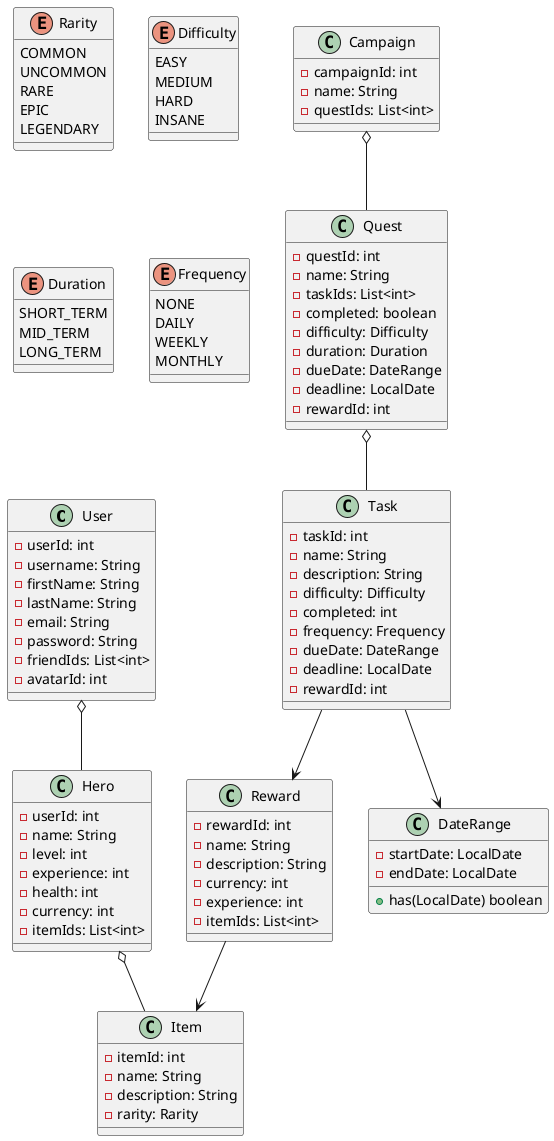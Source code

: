 @startuml

class User {
    -userId: int
    -username: String
    -firstName: String
    -lastName: String
    -email: String
    -password: String
    -friendIds: List<int>
    -avatarId: int
}

class Hero {
    -userId: int
    -name: String
    -level: int
    -experience: int
    -health: int
    -currency: int
    -itemIds: List<int>
}

class Task {
    -taskId: int
    -name: String
    -description: String
    -difficulty: Difficulty
    -completed: int
    -frequency: Frequency
    -dueDate: DateRange
    -deadline: LocalDate
    -rewardId: int
}

class Quest {
    -questId: int
    -name: String
    -taskIds: List<int>
    -completed: boolean
    -difficulty: Difficulty
    -duration: Duration
    -dueDate: DateRange
    -deadline: LocalDate
    -rewardId: int
}

class Campaign {
    -campaignId: int
    -name: String
    -questIds: List<int>
}

class Item {
    -itemId: int
    -name: String
    -description: String
    -rarity: Rarity
}

class Reward {
    -rewardId: int
    -name: String
    -description: String
    -currency: int
    -experience: int
    -itemIds: List<int>
}

enum Rarity {
    COMMON
    UNCOMMON
    RARE
    EPIC
    LEGENDARY
}

enum Difficulty {
    EASY
    MEDIUM
    HARD
    INSANE
}

enum Duration {
    SHORT_TERM
    MID_TERM
    LONG_TERM
}

enum Frequency {
    NONE
    DAILY
    WEEKLY
    MONTHLY
}

class DateRange {
    -startDate: LocalDate
    -endDate: LocalDate
    +has(LocalDate) boolean
}

Campaign o-- Quest
Quest o-- Task

Task --> Reward
Task --> DateRange

User o-- Hero
Hero o-- Item
Reward --> Item

@enduml